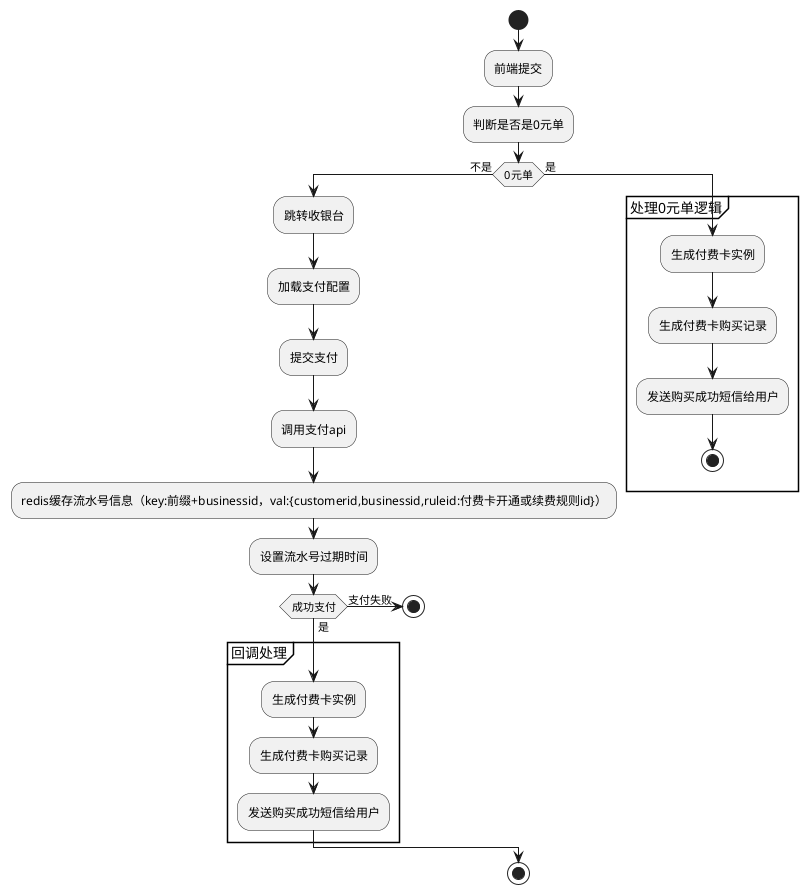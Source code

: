@startuml
start
    :前端提交;
    :判断是否是0元单;
    if(0元单) then(不是)
         :跳转收银台;
         :加载支付配置;
         :提交支付;
         :调用支付api;
         :redis缓存流水号信息（key:前缀+businessid，val:{customerid,businessid,ruleid:付费卡开通或续费规则id}）;
         :设置流水号过期时间;
         if(成功支付) then(是)
            partition 回调处理{
                :生成付费卡实例;
                :生成付费卡购买记录;
                :发送购买成功短信给用户;
            }
          else(支付失败)
            stop;
          endif
    else(是)
        partition 处理0元单逻辑 {
            :生成付费卡实例;
            :生成付费卡购买记录;
            :发送购买成功短信给用户;
            stop
        }
     endif
stop
@enduml;
